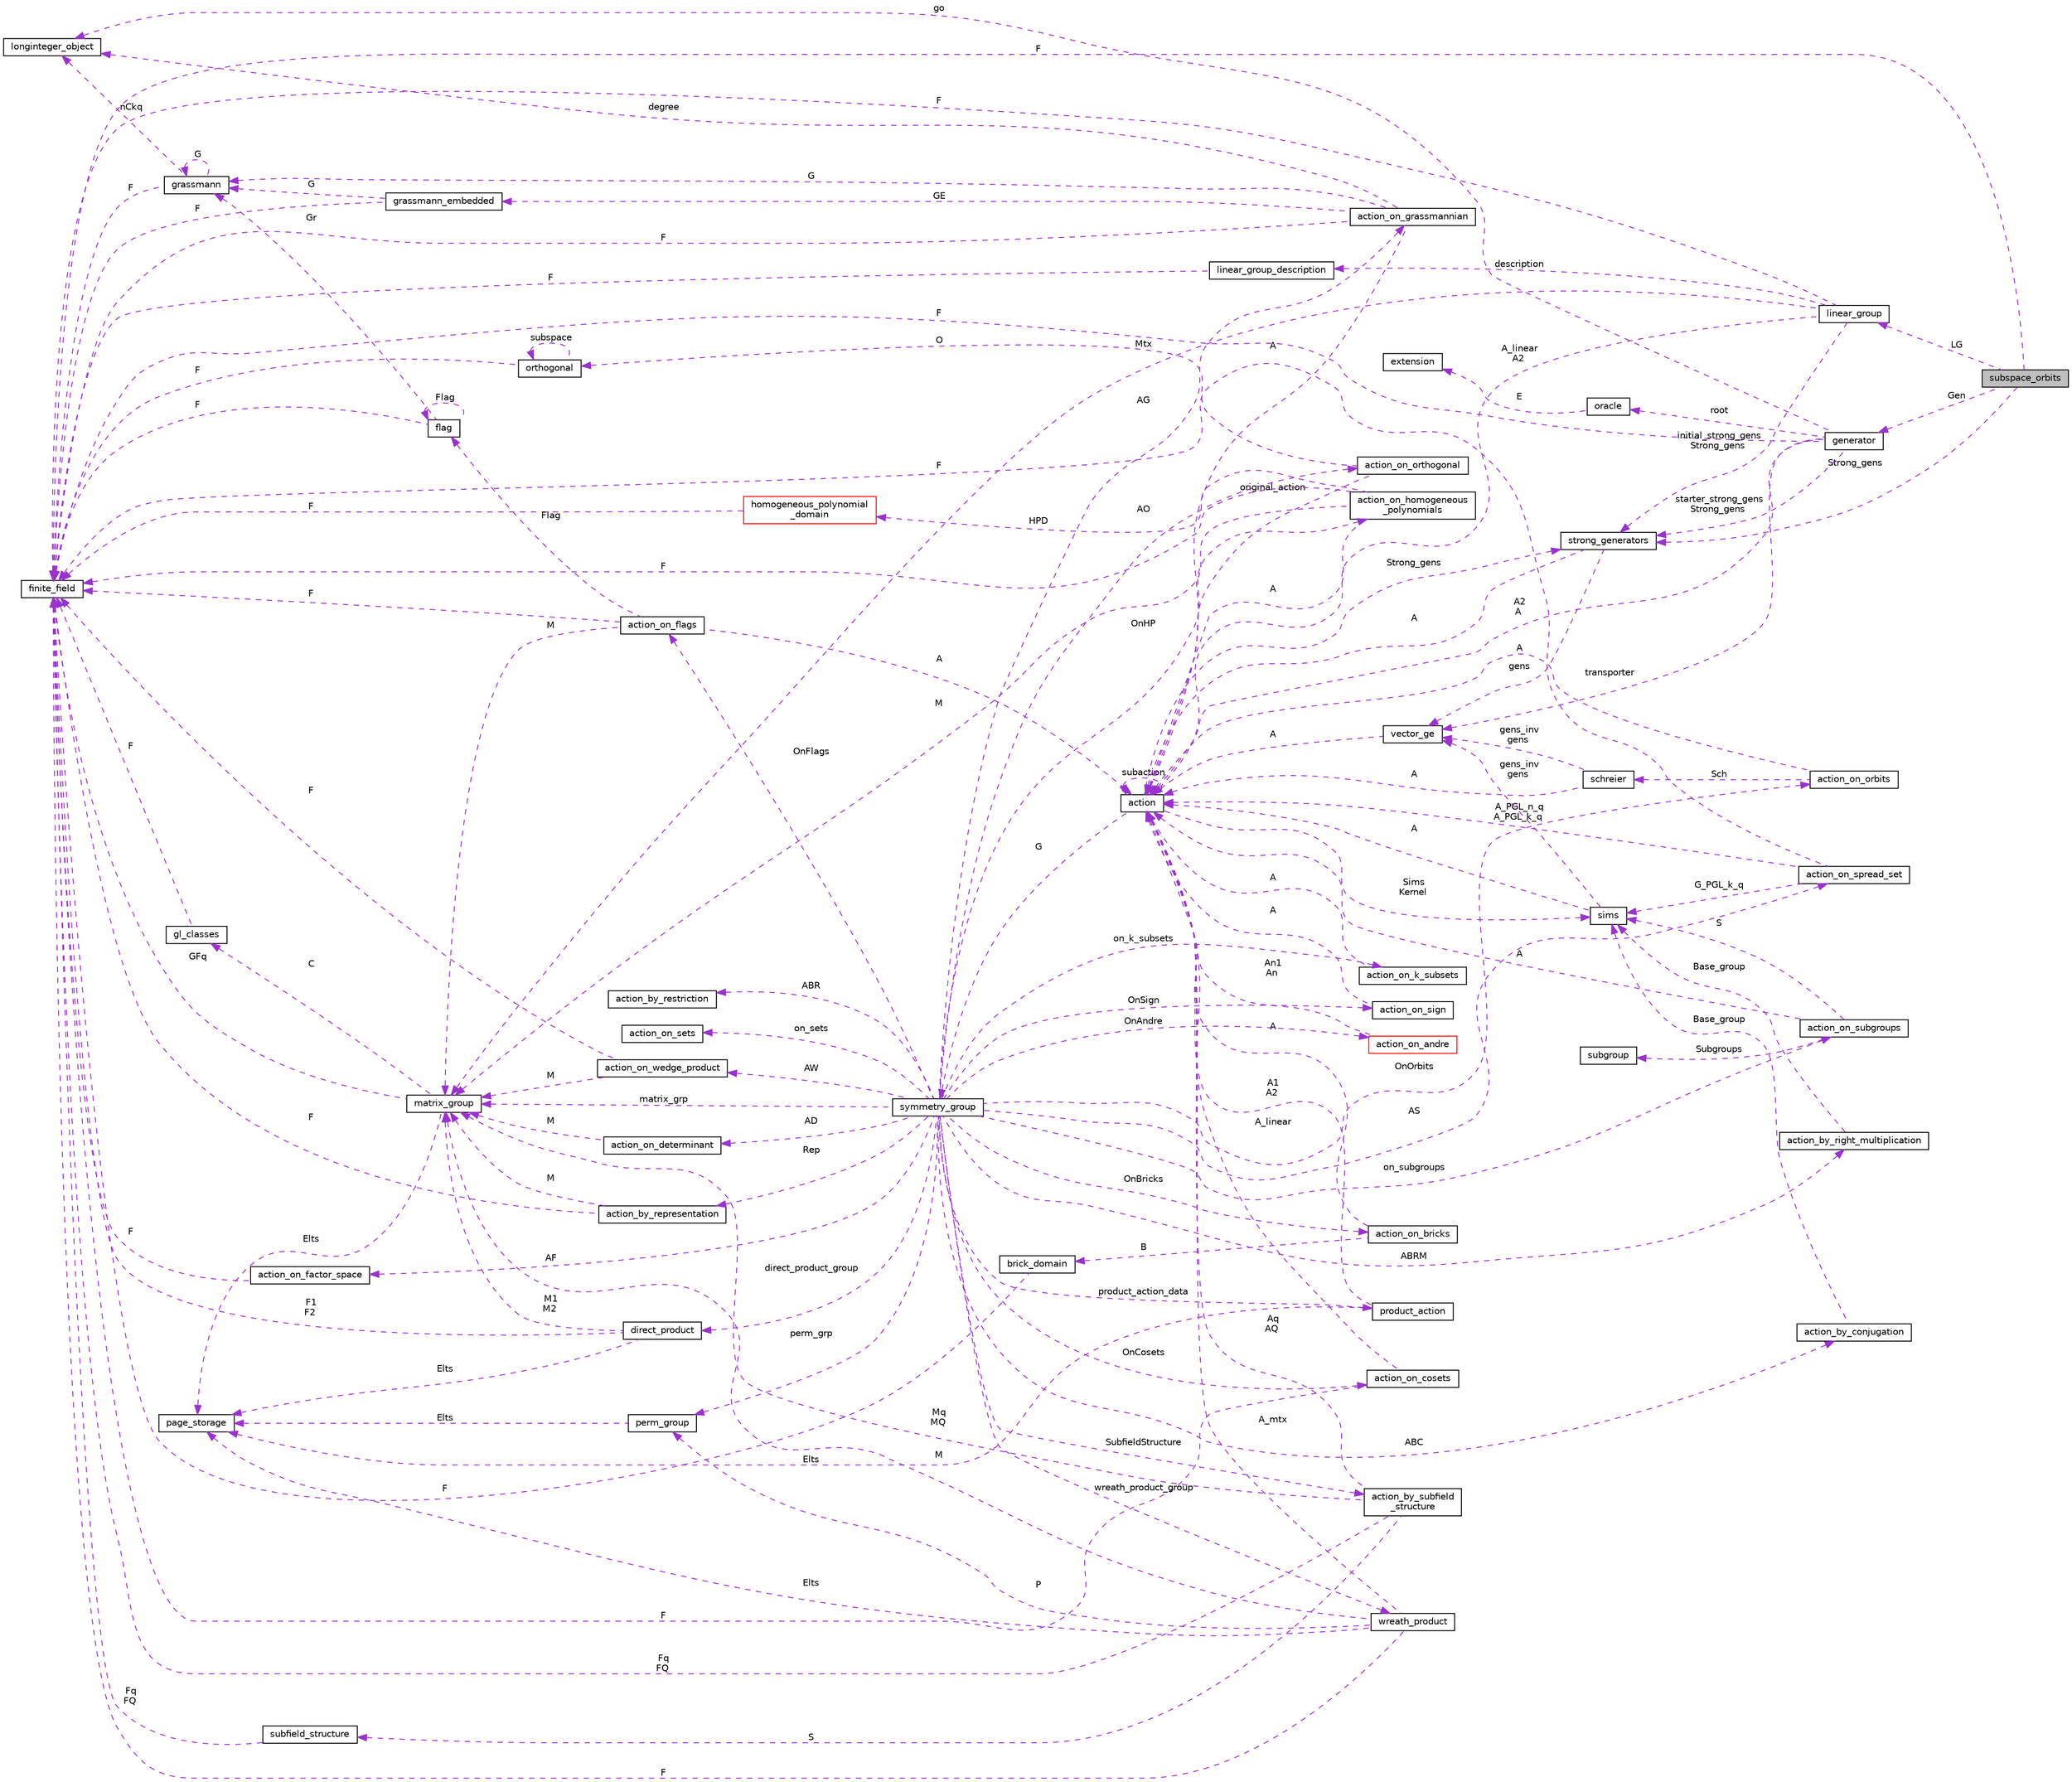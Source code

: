 digraph "subspace_orbits"
{
  edge [fontname="Helvetica",fontsize="10",labelfontname="Helvetica",labelfontsize="10"];
  node [fontname="Helvetica",fontsize="10",shape=record];
  rankdir="LR";
  Node1 [label="subspace_orbits",height=0.2,width=0.4,color="black", fillcolor="grey75", style="filled", fontcolor="black"];
  Node2 -> Node1 [dir="back",color="darkorchid3",fontsize="10",style="dashed",label=" Gen" ,fontname="Helvetica"];
  Node2 [label="generator",height=0.2,width=0.4,color="black", fillcolor="white", style="filled",URL="$d7/d73/classgenerator.html"];
  Node3 -> Node2 [dir="back",color="darkorchid3",fontsize="10",style="dashed",label=" go" ,fontname="Helvetica"];
  Node3 [label="longinteger_object",height=0.2,width=0.4,color="black", fillcolor="white", style="filled",URL="$dd/d7e/classlonginteger__object.html"];
  Node4 -> Node2 [dir="back",color="darkorchid3",fontsize="10",style="dashed",label=" A2\nA" ,fontname="Helvetica"];
  Node4 [label="action",height=0.2,width=0.4,color="black", fillcolor="white", style="filled",URL="$d2/d86/classaction.html"];
  Node5 -> Node4 [dir="back",color="darkorchid3",fontsize="10",style="dashed",label=" G" ,fontname="Helvetica"];
  Node5 [label="symmetry_group",height=0.2,width=0.4,color="black", fillcolor="white", style="filled",URL="$dd/d3b/unionsymmetry__group.html"];
  Node6 -> Node5 [dir="back",color="darkorchid3",fontsize="10",style="dashed",label=" product_action_data" ,fontname="Helvetica"];
  Node6 [label="product_action",height=0.2,width=0.4,color="black", fillcolor="white", style="filled",URL="$d8/d74/classproduct__action.html"];
  Node7 -> Node6 [dir="back",color="darkorchid3",fontsize="10",style="dashed",label=" Elts" ,fontname="Helvetica"];
  Node7 [label="page_storage",height=0.2,width=0.4,color="black", fillcolor="white", style="filled",URL="$dc/d72/classpage__storage.html"];
  Node4 -> Node6 [dir="back",color="darkorchid3",fontsize="10",style="dashed",label=" A1\nA2" ,fontname="Helvetica"];
  Node8 -> Node5 [dir="back",color="darkorchid3",fontsize="10",style="dashed",label=" ABR" ,fontname="Helvetica"];
  Node8 [label="action_by_restriction",height=0.2,width=0.4,color="black", fillcolor="white", style="filled",URL="$d1/d7e/classaction__by__restriction.html"];
  Node9 -> Node5 [dir="back",color="darkorchid3",fontsize="10",style="dashed",label=" OnFlags" ,fontname="Helvetica"];
  Node9 [label="action_on_flags",height=0.2,width=0.4,color="black", fillcolor="white", style="filled",URL="$dd/dc4/classaction__on__flags.html"];
  Node4 -> Node9 [dir="back",color="darkorchid3",fontsize="10",style="dashed",label=" A" ,fontname="Helvetica"];
  Node10 -> Node9 [dir="back",color="darkorchid3",fontsize="10",style="dashed",label=" M" ,fontname="Helvetica"];
  Node10 [label="matrix_group",height=0.2,width=0.4,color="black", fillcolor="white", style="filled",URL="$d3/ded/classmatrix__group.html"];
  Node7 -> Node10 [dir="back",color="darkorchid3",fontsize="10",style="dashed",label=" Elts" ,fontname="Helvetica"];
  Node11 -> Node10 [dir="back",color="darkorchid3",fontsize="10",style="dashed",label=" C" ,fontname="Helvetica"];
  Node11 [label="gl_classes",height=0.2,width=0.4,color="black", fillcolor="white", style="filled",URL="$d6/dab/classgl__classes.html"];
  Node12 -> Node11 [dir="back",color="darkorchid3",fontsize="10",style="dashed",label=" F" ,fontname="Helvetica"];
  Node12 [label="finite_field",height=0.2,width=0.4,color="black", fillcolor="white", style="filled",URL="$df/d5a/classfinite__field.html"];
  Node12 -> Node10 [dir="back",color="darkorchid3",fontsize="10",style="dashed",label=" GFq" ,fontname="Helvetica"];
  Node13 -> Node9 [dir="back",color="darkorchid3",fontsize="10",style="dashed",label=" Flag" ,fontname="Helvetica"];
  Node13 [label="flag",height=0.2,width=0.4,color="black", fillcolor="white", style="filled",URL="$d8/d06/classflag.html"];
  Node13 -> Node13 [dir="back",color="darkorchid3",fontsize="10",style="dashed",label=" Flag" ,fontname="Helvetica"];
  Node14 -> Node13 [dir="back",color="darkorchid3",fontsize="10",style="dashed",label=" Gr" ,fontname="Helvetica"];
  Node14 [label="grassmann",height=0.2,width=0.4,color="black", fillcolor="white", style="filled",URL="$df/d02/classgrassmann.html"];
  Node3 -> Node14 [dir="back",color="darkorchid3",fontsize="10",style="dashed",label=" nCkq" ,fontname="Helvetica"];
  Node14 -> Node14 [dir="back",color="darkorchid3",fontsize="10",style="dashed",label=" G" ,fontname="Helvetica"];
  Node12 -> Node14 [dir="back",color="darkorchid3",fontsize="10",style="dashed",label=" F" ,fontname="Helvetica"];
  Node12 -> Node13 [dir="back",color="darkorchid3",fontsize="10",style="dashed",label=" F" ,fontname="Helvetica"];
  Node12 -> Node9 [dir="back",color="darkorchid3",fontsize="10",style="dashed",label=" F" ,fontname="Helvetica"];
  Node15 -> Node5 [dir="back",color="darkorchid3",fontsize="10",style="dashed",label=" AW" ,fontname="Helvetica"];
  Node15 [label="action_on_wedge_product",height=0.2,width=0.4,color="black", fillcolor="white", style="filled",URL="$d0/deb/classaction__on__wedge__product.html"];
  Node10 -> Node15 [dir="back",color="darkorchid3",fontsize="10",style="dashed",label=" M" ,fontname="Helvetica"];
  Node12 -> Node15 [dir="back",color="darkorchid3",fontsize="10",style="dashed",label=" F" ,fontname="Helvetica"];
  Node16 -> Node5 [dir="back",color="darkorchid3",fontsize="10",style="dashed",label=" AF" ,fontname="Helvetica"];
  Node16 [label="action_on_factor_space",height=0.2,width=0.4,color="black", fillcolor="white", style="filled",URL="$d5/d25/classaction__on__factor__space.html"];
  Node12 -> Node16 [dir="back",color="darkorchid3",fontsize="10",style="dashed",label=" F" ,fontname="Helvetica"];
  Node17 -> Node5 [dir="back",color="darkorchid3",fontsize="10",style="dashed",label=" OnCosets" ,fontname="Helvetica"];
  Node17 [label="action_on_cosets",height=0.2,width=0.4,color="black", fillcolor="white", style="filled",URL="$d3/d72/classaction__on__cosets.html"];
  Node4 -> Node17 [dir="back",color="darkorchid3",fontsize="10",style="dashed",label=" A_linear" ,fontname="Helvetica"];
  Node12 -> Node17 [dir="back",color="darkorchid3",fontsize="10",style="dashed",label=" F" ,fontname="Helvetica"];
  Node18 -> Node5 [dir="back",color="darkorchid3",fontsize="10",style="dashed",label=" AO" ,fontname="Helvetica"];
  Node18 [label="action_on_orthogonal",height=0.2,width=0.4,color="black", fillcolor="white", style="filled",URL="$dc/d87/classaction__on__orthogonal.html"];
  Node4 -> Node18 [dir="back",color="darkorchid3",fontsize="10",style="dashed",label=" original_action" ,fontname="Helvetica"];
  Node19 -> Node18 [dir="back",color="darkorchid3",fontsize="10",style="dashed",label=" O" ,fontname="Helvetica"];
  Node19 [label="orthogonal",height=0.2,width=0.4,color="black", fillcolor="white", style="filled",URL="$d7/daa/classorthogonal.html"];
  Node19 -> Node19 [dir="back",color="darkorchid3",fontsize="10",style="dashed",label=" subspace" ,fontname="Helvetica"];
  Node12 -> Node19 [dir="back",color="darkorchid3",fontsize="10",style="dashed",label=" F" ,fontname="Helvetica"];
  Node20 -> Node5 [dir="back",color="darkorchid3",fontsize="10",style="dashed",label=" AG" ,fontname="Helvetica"];
  Node20 [label="action_on_grassmannian",height=0.2,width=0.4,color="black", fillcolor="white", style="filled",URL="$d9/ddf/classaction__on__grassmannian.html"];
  Node3 -> Node20 [dir="back",color="darkorchid3",fontsize="10",style="dashed",label=" degree" ,fontname="Helvetica"];
  Node21 -> Node20 [dir="back",color="darkorchid3",fontsize="10",style="dashed",label=" GE" ,fontname="Helvetica"];
  Node21 [label="grassmann_embedded",height=0.2,width=0.4,color="black", fillcolor="white", style="filled",URL="$d4/dda/classgrassmann__embedded.html"];
  Node14 -> Node21 [dir="back",color="darkorchid3",fontsize="10",style="dashed",label=" G" ,fontname="Helvetica"];
  Node12 -> Node21 [dir="back",color="darkorchid3",fontsize="10",style="dashed",label=" F" ,fontname="Helvetica"];
  Node4 -> Node20 [dir="back",color="darkorchid3",fontsize="10",style="dashed",label=" A" ,fontname="Helvetica"];
  Node14 -> Node20 [dir="back",color="darkorchid3",fontsize="10",style="dashed",label=" G" ,fontname="Helvetica"];
  Node12 -> Node20 [dir="back",color="darkorchid3",fontsize="10",style="dashed",label=" F" ,fontname="Helvetica"];
  Node22 -> Node5 [dir="back",color="darkorchid3",fontsize="10",style="dashed",label=" OnHP" ,fontname="Helvetica"];
  Node22 [label="action_on_homogeneous\l_polynomials",height=0.2,width=0.4,color="black", fillcolor="white", style="filled",URL="$d5/dd4/classaction__on__homogeneous__polynomials.html"];
  Node4 -> Node22 [dir="back",color="darkorchid3",fontsize="10",style="dashed",label=" A" ,fontname="Helvetica"];
  Node10 -> Node22 [dir="back",color="darkorchid3",fontsize="10",style="dashed",label=" M" ,fontname="Helvetica"];
  Node12 -> Node22 [dir="back",color="darkorchid3",fontsize="10",style="dashed",label=" F" ,fontname="Helvetica"];
  Node23 -> Node22 [dir="back",color="darkorchid3",fontsize="10",style="dashed",label=" HPD" ,fontname="Helvetica"];
  Node23 [label="homogeneous_polynomial\l_domain",height=0.2,width=0.4,color="red", fillcolor="white", style="filled",URL="$d2/da7/classhomogeneous__polynomial__domain.html"];
  Node12 -> Node23 [dir="back",color="darkorchid3",fontsize="10",style="dashed",label=" F" ,fontname="Helvetica"];
  Node25 -> Node5 [dir="back",color="darkorchid3",fontsize="10",style="dashed",label=" OnOrbits" ,fontname="Helvetica"];
  Node25 [label="action_on_orbits",height=0.2,width=0.4,color="black", fillcolor="white", style="filled",URL="$da/d89/classaction__on__orbits.html"];
  Node4 -> Node25 [dir="back",color="darkorchid3",fontsize="10",style="dashed",label=" A" ,fontname="Helvetica"];
  Node26 -> Node25 [dir="back",color="darkorchid3",fontsize="10",style="dashed",label=" Sch" ,fontname="Helvetica"];
  Node26 [label="schreier",height=0.2,width=0.4,color="black", fillcolor="white", style="filled",URL="$d3/dd6/classschreier.html"];
  Node4 -> Node26 [dir="back",color="darkorchid3",fontsize="10",style="dashed",label=" A" ,fontname="Helvetica"];
  Node27 -> Node26 [dir="back",color="darkorchid3",fontsize="10",style="dashed",label=" gens_inv\ngens" ,fontname="Helvetica"];
  Node27 [label="vector_ge",height=0.2,width=0.4,color="black", fillcolor="white", style="filled",URL="$d4/d6e/classvector__ge.html"];
  Node4 -> Node27 [dir="back",color="darkorchid3",fontsize="10",style="dashed",label=" A" ,fontname="Helvetica"];
  Node28 -> Node5 [dir="back",color="darkorchid3",fontsize="10",style="dashed",label=" AD" ,fontname="Helvetica"];
  Node28 [label="action_on_determinant",height=0.2,width=0.4,color="black", fillcolor="white", style="filled",URL="$d4/d32/classaction__on__determinant.html"];
  Node10 -> Node28 [dir="back",color="darkorchid3",fontsize="10",style="dashed",label=" M" ,fontname="Helvetica"];
  Node29 -> Node5 [dir="back",color="darkorchid3",fontsize="10",style="dashed",label=" on_k_subsets" ,fontname="Helvetica"];
  Node29 [label="action_on_k_subsets",height=0.2,width=0.4,color="black", fillcolor="white", style="filled",URL="$d3/d04/classaction__on__k__subsets.html"];
  Node4 -> Node29 [dir="back",color="darkorchid3",fontsize="10",style="dashed",label=" A" ,fontname="Helvetica"];
  Node30 -> Node5 [dir="back",color="darkorchid3",fontsize="10",style="dashed",label=" wreath_product_group" ,fontname="Helvetica"];
  Node30 [label="wreath_product",height=0.2,width=0.4,color="black", fillcolor="white", style="filled",URL="$d8/dfa/classwreath__product.html"];
  Node7 -> Node30 [dir="back",color="darkorchid3",fontsize="10",style="dashed",label=" Elts" ,fontname="Helvetica"];
  Node4 -> Node30 [dir="back",color="darkorchid3",fontsize="10",style="dashed",label=" A_mtx" ,fontname="Helvetica"];
  Node10 -> Node30 [dir="back",color="darkorchid3",fontsize="10",style="dashed",label=" M" ,fontname="Helvetica"];
  Node31 -> Node30 [dir="back",color="darkorchid3",fontsize="10",style="dashed",label=" P" ,fontname="Helvetica"];
  Node31 [label="perm_group",height=0.2,width=0.4,color="black", fillcolor="white", style="filled",URL="$df/d0a/classperm__group.html"];
  Node7 -> Node31 [dir="back",color="darkorchid3",fontsize="10",style="dashed",label=" Elts" ,fontname="Helvetica"];
  Node12 -> Node30 [dir="back",color="darkorchid3",fontsize="10",style="dashed",label=" F" ,fontname="Helvetica"];
  Node32 -> Node5 [dir="back",color="darkorchid3",fontsize="10",style="dashed",label=" on_subgroups" ,fontname="Helvetica"];
  Node32 [label="action_on_subgroups",height=0.2,width=0.4,color="black", fillcolor="white", style="filled",URL="$d6/da4/classaction__on__subgroups.html"];
  Node33 -> Node32 [dir="back",color="darkorchid3",fontsize="10",style="dashed",label=" Subgroups" ,fontname="Helvetica"];
  Node33 [label="subgroup",height=0.2,width=0.4,color="black", fillcolor="white", style="filled",URL="$d0/d0a/classsubgroup.html"];
  Node4 -> Node32 [dir="back",color="darkorchid3",fontsize="10",style="dashed",label=" A" ,fontname="Helvetica"];
  Node34 -> Node32 [dir="back",color="darkorchid3",fontsize="10",style="dashed",label=" S" ,fontname="Helvetica"];
  Node34 [label="sims",height=0.2,width=0.4,color="black", fillcolor="white", style="filled",URL="$d9/df3/classsims.html"];
  Node4 -> Node34 [dir="back",color="darkorchid3",fontsize="10",style="dashed",label=" A" ,fontname="Helvetica"];
  Node27 -> Node34 [dir="back",color="darkorchid3",fontsize="10",style="dashed",label=" gens_inv\ngens" ,fontname="Helvetica"];
  Node10 -> Node5 [dir="back",color="darkorchid3",fontsize="10",style="dashed",label=" matrix_grp" ,fontname="Helvetica"];
  Node35 -> Node5 [dir="back",color="darkorchid3",fontsize="10",style="dashed",label=" ABRM" ,fontname="Helvetica"];
  Node35 [label="action_by_right_multiplication",height=0.2,width=0.4,color="black", fillcolor="white", style="filled",URL="$d5/daa/classaction__by__right__multiplication.html"];
  Node34 -> Node35 [dir="back",color="darkorchid3",fontsize="10",style="dashed",label=" Base_group" ,fontname="Helvetica"];
  Node36 -> Node5 [dir="back",color="darkorchid3",fontsize="10",style="dashed",label=" direct_product_group" ,fontname="Helvetica"];
  Node36 [label="direct_product",height=0.2,width=0.4,color="black", fillcolor="white", style="filled",URL="$dc/daf/classdirect__product.html"];
  Node7 -> Node36 [dir="back",color="darkorchid3",fontsize="10",style="dashed",label=" Elts" ,fontname="Helvetica"];
  Node10 -> Node36 [dir="back",color="darkorchid3",fontsize="10",style="dashed",label=" M1\nM2" ,fontname="Helvetica"];
  Node12 -> Node36 [dir="back",color="darkorchid3",fontsize="10",style="dashed",label=" F1\nF2" ,fontname="Helvetica"];
  Node37 -> Node5 [dir="back",color="darkorchid3",fontsize="10",style="dashed",label=" OnBricks" ,fontname="Helvetica"];
  Node37 [label="action_on_bricks",height=0.2,width=0.4,color="black", fillcolor="white", style="filled",URL="$de/d56/classaction__on__bricks.html"];
  Node4 -> Node37 [dir="back",color="darkorchid3",fontsize="10",style="dashed",label=" A" ,fontname="Helvetica"];
  Node38 -> Node37 [dir="back",color="darkorchid3",fontsize="10",style="dashed",label=" B" ,fontname="Helvetica"];
  Node38 [label="brick_domain",height=0.2,width=0.4,color="black", fillcolor="white", style="filled",URL="$da/daf/classbrick__domain.html"];
  Node12 -> Node38 [dir="back",color="darkorchid3",fontsize="10",style="dashed",label=" F" ,fontname="Helvetica"];
  Node39 -> Node5 [dir="back",color="darkorchid3",fontsize="10",style="dashed",label=" ABC" ,fontname="Helvetica"];
  Node39 [label="action_by_conjugation",height=0.2,width=0.4,color="black", fillcolor="white", style="filled",URL="$d3/dda/classaction__by__conjugation.html"];
  Node34 -> Node39 [dir="back",color="darkorchid3",fontsize="10",style="dashed",label=" Base_group" ,fontname="Helvetica"];
  Node40 -> Node5 [dir="back",color="darkorchid3",fontsize="10",style="dashed",label=" OnSign" ,fontname="Helvetica"];
  Node40 [label="action_on_sign",height=0.2,width=0.4,color="black", fillcolor="white", style="filled",URL="$da/d06/classaction__on__sign.html"];
  Node4 -> Node40 [dir="back",color="darkorchid3",fontsize="10",style="dashed",label=" A" ,fontname="Helvetica"];
  Node41 -> Node5 [dir="back",color="darkorchid3",fontsize="10",style="dashed",label=" SubfieldStructure" ,fontname="Helvetica"];
  Node41 [label="action_by_subfield\l_structure",height=0.2,width=0.4,color="black", fillcolor="white", style="filled",URL="$dd/d67/classaction__by__subfield__structure.html"];
  Node4 -> Node41 [dir="back",color="darkorchid3",fontsize="10",style="dashed",label=" Aq\nAQ" ,fontname="Helvetica"];
  Node42 -> Node41 [dir="back",color="darkorchid3",fontsize="10",style="dashed",label=" S" ,fontname="Helvetica"];
  Node42 [label="subfield_structure",height=0.2,width=0.4,color="black", fillcolor="white", style="filled",URL="$d4/d43/classsubfield__structure.html"];
  Node12 -> Node42 [dir="back",color="darkorchid3",fontsize="10",style="dashed",label=" Fq\nFQ" ,fontname="Helvetica"];
  Node10 -> Node41 [dir="back",color="darkorchid3",fontsize="10",style="dashed",label=" Mq\nMQ" ,fontname="Helvetica"];
  Node12 -> Node41 [dir="back",color="darkorchid3",fontsize="10",style="dashed",label=" Fq\nFQ" ,fontname="Helvetica"];
  Node43 -> Node5 [dir="back",color="darkorchid3",fontsize="10",style="dashed",label=" on_sets" ,fontname="Helvetica"];
  Node43 [label="action_on_sets",height=0.2,width=0.4,color="black", fillcolor="white", style="filled",URL="$da/d37/classaction__on__sets.html"];
  Node31 -> Node5 [dir="back",color="darkorchid3",fontsize="10",style="dashed",label=" perm_grp" ,fontname="Helvetica"];
  Node44 -> Node5 [dir="back",color="darkorchid3",fontsize="10",style="dashed",label=" Rep" ,fontname="Helvetica"];
  Node44 [label="action_by_representation",height=0.2,width=0.4,color="black", fillcolor="white", style="filled",URL="$d1/d9d/classaction__by__representation.html"];
  Node10 -> Node44 [dir="back",color="darkorchid3",fontsize="10",style="dashed",label=" M" ,fontname="Helvetica"];
  Node12 -> Node44 [dir="back",color="darkorchid3",fontsize="10",style="dashed",label=" F" ,fontname="Helvetica"];
  Node45 -> Node5 [dir="back",color="darkorchid3",fontsize="10",style="dashed",label=" AS" ,fontname="Helvetica"];
  Node45 [label="action_on_spread_set",height=0.2,width=0.4,color="black", fillcolor="white", style="filled",URL="$d2/d7a/classaction__on__spread__set.html"];
  Node4 -> Node45 [dir="back",color="darkorchid3",fontsize="10",style="dashed",label=" A_PGL_n_q\nA_PGL_k_q" ,fontname="Helvetica"];
  Node34 -> Node45 [dir="back",color="darkorchid3",fontsize="10",style="dashed",label=" G_PGL_k_q" ,fontname="Helvetica"];
  Node12 -> Node45 [dir="back",color="darkorchid3",fontsize="10",style="dashed",label=" F" ,fontname="Helvetica"];
  Node46 -> Node5 [dir="back",color="darkorchid3",fontsize="10",style="dashed",label=" OnAndre" ,fontname="Helvetica"];
  Node46 [label="action_on_andre",height=0.2,width=0.4,color="red", fillcolor="white", style="filled",URL="$da/d32/classaction__on__andre.html"];
  Node4 -> Node46 [dir="back",color="darkorchid3",fontsize="10",style="dashed",label=" An1\nAn" ,fontname="Helvetica"];
  Node4 -> Node4 [dir="back",color="darkorchid3",fontsize="10",style="dashed",label=" subaction" ,fontname="Helvetica"];
  Node48 -> Node4 [dir="back",color="darkorchid3",fontsize="10",style="dashed",label=" Strong_gens" ,fontname="Helvetica"];
  Node48 [label="strong_generators",height=0.2,width=0.4,color="black", fillcolor="white", style="filled",URL="$dc/d09/classstrong__generators.html"];
  Node4 -> Node48 [dir="back",color="darkorchid3",fontsize="10",style="dashed",label=" A" ,fontname="Helvetica"];
  Node27 -> Node48 [dir="back",color="darkorchid3",fontsize="10",style="dashed",label=" gens" ,fontname="Helvetica"];
  Node34 -> Node4 [dir="back",color="darkorchid3",fontsize="10",style="dashed",label=" Sims\nKernel" ,fontname="Helvetica"];
  Node27 -> Node2 [dir="back",color="darkorchid3",fontsize="10",style="dashed",label=" transporter" ,fontname="Helvetica"];
  Node48 -> Node2 [dir="back",color="darkorchid3",fontsize="10",style="dashed",label=" starter_strong_gens\nStrong_gens" ,fontname="Helvetica"];
  Node12 -> Node2 [dir="back",color="darkorchid3",fontsize="10",style="dashed",label=" F" ,fontname="Helvetica"];
  Node49 -> Node2 [dir="back",color="darkorchid3",fontsize="10",style="dashed",label=" root" ,fontname="Helvetica"];
  Node49 [label="oracle",height=0.2,width=0.4,color="black", fillcolor="white", style="filled",URL="$d7/da7/classoracle.html"];
  Node50 -> Node49 [dir="back",color="darkorchid3",fontsize="10",style="dashed",label=" E" ,fontname="Helvetica"];
  Node50 [label="extension",height=0.2,width=0.4,color="black", fillcolor="white", style="filled",URL="$df/d82/classextension.html"];
  Node51 -> Node1 [dir="back",color="darkorchid3",fontsize="10",style="dashed",label=" LG" ,fontname="Helvetica"];
  Node51 [label="linear_group",height=0.2,width=0.4,color="black", fillcolor="white", style="filled",URL="$df/d5a/classlinear__group.html"];
  Node52 -> Node51 [dir="back",color="darkorchid3",fontsize="10",style="dashed",label=" description" ,fontname="Helvetica"];
  Node52 [label="linear_group_description",height=0.2,width=0.4,color="black", fillcolor="white", style="filled",URL="$d9/dca/classlinear__group__description.html"];
  Node12 -> Node52 [dir="back",color="darkorchid3",fontsize="10",style="dashed",label=" F" ,fontname="Helvetica"];
  Node4 -> Node51 [dir="back",color="darkorchid3",fontsize="10",style="dashed",label=" A_linear\nA2" ,fontname="Helvetica"];
  Node10 -> Node51 [dir="back",color="darkorchid3",fontsize="10",style="dashed",label=" Mtx" ,fontname="Helvetica"];
  Node48 -> Node51 [dir="back",color="darkorchid3",fontsize="10",style="dashed",label=" initial_strong_gens\nStrong_gens" ,fontname="Helvetica"];
  Node12 -> Node51 [dir="back",color="darkorchid3",fontsize="10",style="dashed",label=" F" ,fontname="Helvetica"];
  Node48 -> Node1 [dir="back",color="darkorchid3",fontsize="10",style="dashed",label=" Strong_gens" ,fontname="Helvetica"];
  Node12 -> Node1 [dir="back",color="darkorchid3",fontsize="10",style="dashed",label=" F" ,fontname="Helvetica"];
}
